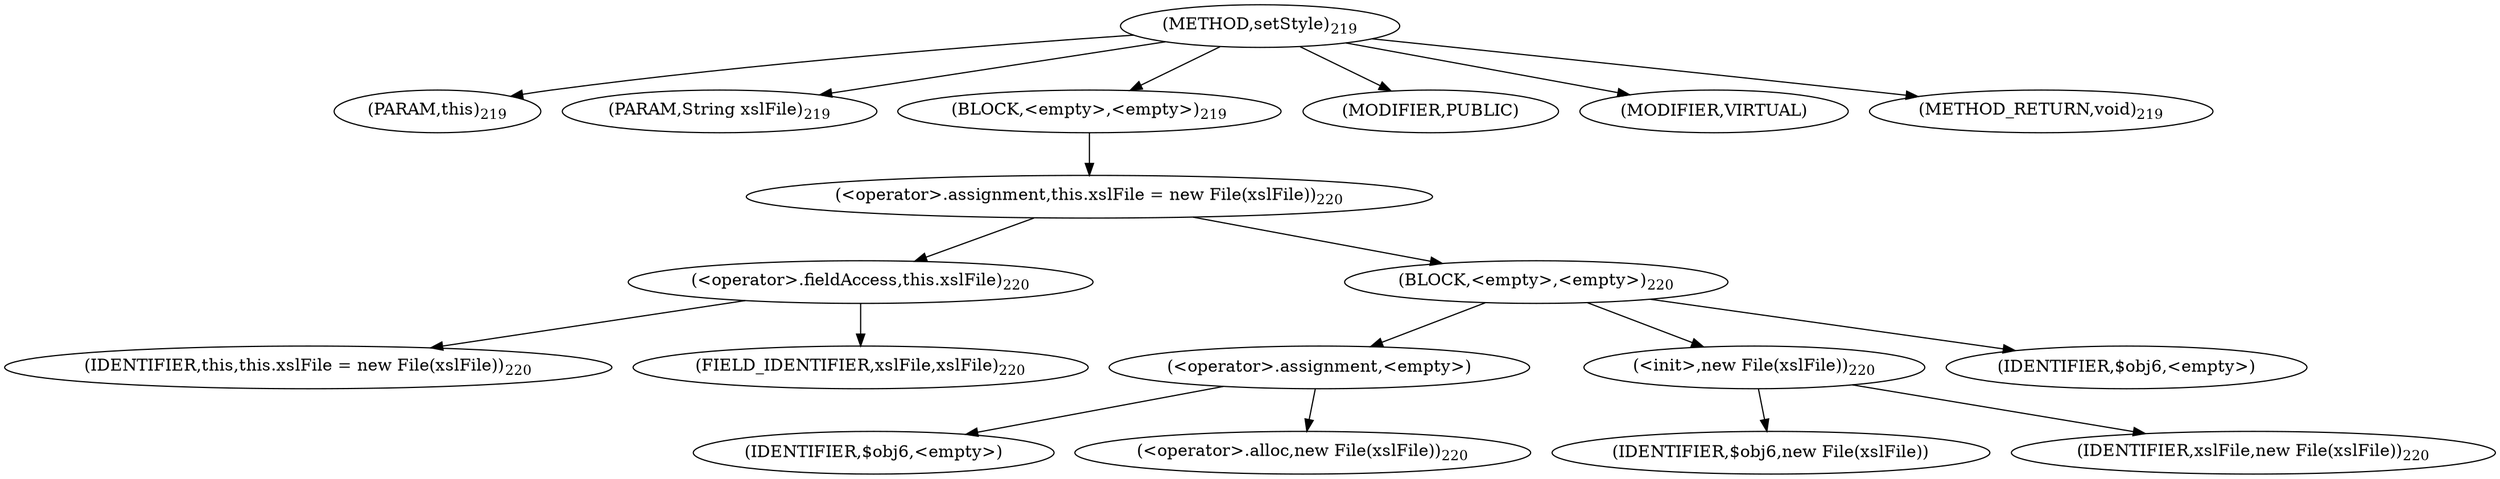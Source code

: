 digraph "setStyle" {  
"471" [label = <(METHOD,setStyle)<SUB>219</SUB>> ]
"18" [label = <(PARAM,this)<SUB>219</SUB>> ]
"472" [label = <(PARAM,String xslFile)<SUB>219</SUB>> ]
"473" [label = <(BLOCK,&lt;empty&gt;,&lt;empty&gt;)<SUB>219</SUB>> ]
"474" [label = <(&lt;operator&gt;.assignment,this.xslFile = new File(xslFile))<SUB>220</SUB>> ]
"475" [label = <(&lt;operator&gt;.fieldAccess,this.xslFile)<SUB>220</SUB>> ]
"17" [label = <(IDENTIFIER,this,this.xslFile = new File(xslFile))<SUB>220</SUB>> ]
"476" [label = <(FIELD_IDENTIFIER,xslFile,xslFile)<SUB>220</SUB>> ]
"477" [label = <(BLOCK,&lt;empty&gt;,&lt;empty&gt;)<SUB>220</SUB>> ]
"478" [label = <(&lt;operator&gt;.assignment,&lt;empty&gt;)> ]
"479" [label = <(IDENTIFIER,$obj6,&lt;empty&gt;)> ]
"480" [label = <(&lt;operator&gt;.alloc,new File(xslFile))<SUB>220</SUB>> ]
"481" [label = <(&lt;init&gt;,new File(xslFile))<SUB>220</SUB>> ]
"482" [label = <(IDENTIFIER,$obj6,new File(xslFile))> ]
"483" [label = <(IDENTIFIER,xslFile,new File(xslFile))<SUB>220</SUB>> ]
"484" [label = <(IDENTIFIER,$obj6,&lt;empty&gt;)> ]
"485" [label = <(MODIFIER,PUBLIC)> ]
"486" [label = <(MODIFIER,VIRTUAL)> ]
"487" [label = <(METHOD_RETURN,void)<SUB>219</SUB>> ]
  "471" -> "18" 
  "471" -> "472" 
  "471" -> "473" 
  "471" -> "485" 
  "471" -> "486" 
  "471" -> "487" 
  "473" -> "474" 
  "474" -> "475" 
  "474" -> "477" 
  "475" -> "17" 
  "475" -> "476" 
  "477" -> "478" 
  "477" -> "481" 
  "477" -> "484" 
  "478" -> "479" 
  "478" -> "480" 
  "481" -> "482" 
  "481" -> "483" 
}
